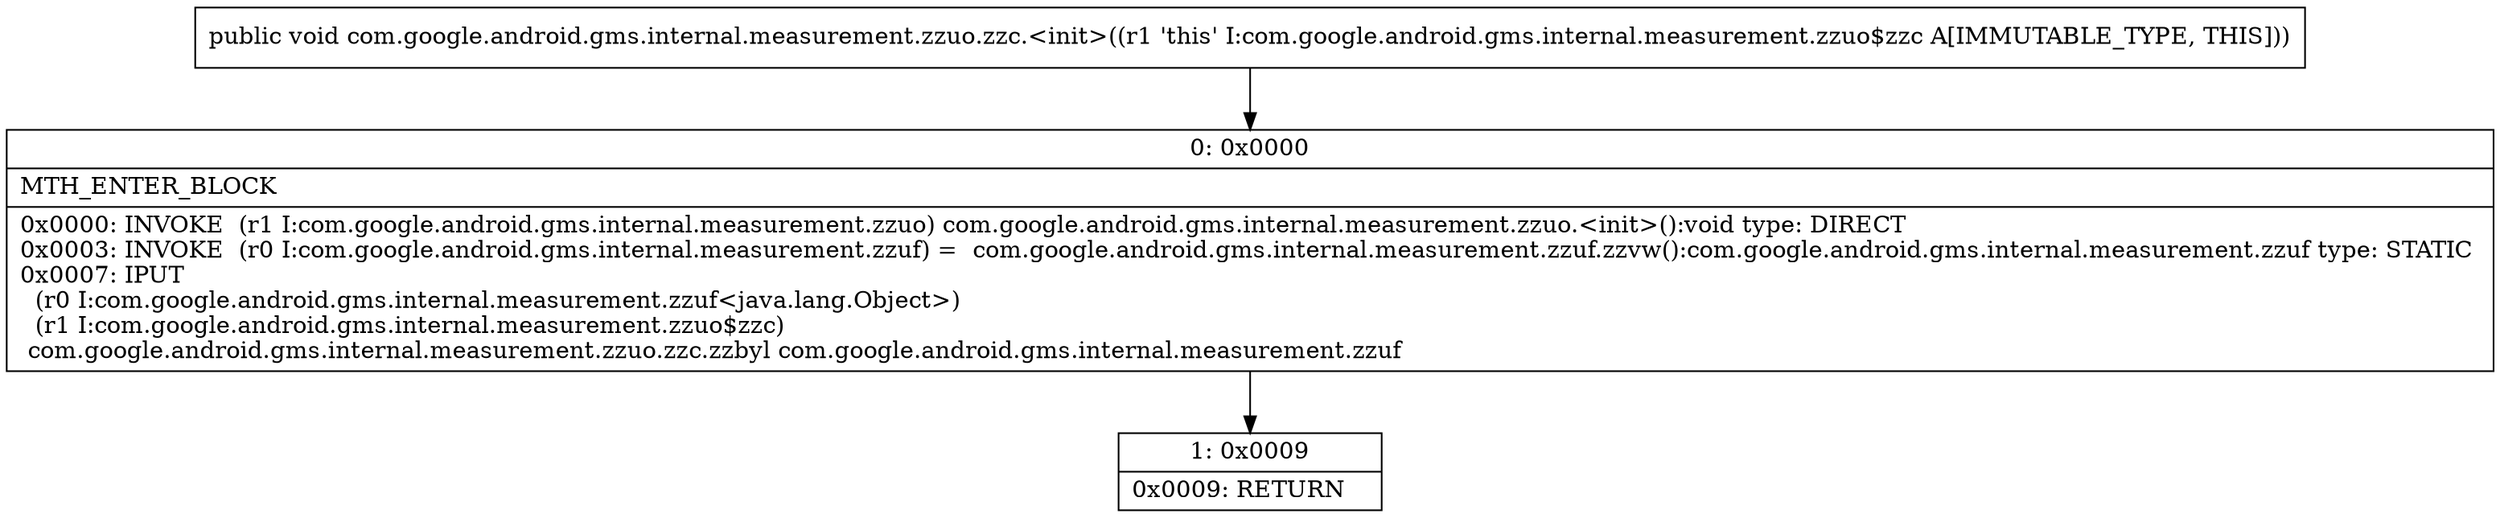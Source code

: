 digraph "CFG forcom.google.android.gms.internal.measurement.zzuo.zzc.\<init\>()V" {
Node_0 [shape=record,label="{0\:\ 0x0000|MTH_ENTER_BLOCK\l|0x0000: INVOKE  (r1 I:com.google.android.gms.internal.measurement.zzuo) com.google.android.gms.internal.measurement.zzuo.\<init\>():void type: DIRECT \l0x0003: INVOKE  (r0 I:com.google.android.gms.internal.measurement.zzuf) =  com.google.android.gms.internal.measurement.zzuf.zzvw():com.google.android.gms.internal.measurement.zzuf type: STATIC \l0x0007: IPUT  \l  (r0 I:com.google.android.gms.internal.measurement.zzuf\<java.lang.Object\>)\l  (r1 I:com.google.android.gms.internal.measurement.zzuo$zzc)\l com.google.android.gms.internal.measurement.zzuo.zzc.zzbyl com.google.android.gms.internal.measurement.zzuf \l}"];
Node_1 [shape=record,label="{1\:\ 0x0009|0x0009: RETURN   \l}"];
MethodNode[shape=record,label="{public void com.google.android.gms.internal.measurement.zzuo.zzc.\<init\>((r1 'this' I:com.google.android.gms.internal.measurement.zzuo$zzc A[IMMUTABLE_TYPE, THIS])) }"];
MethodNode -> Node_0;
Node_0 -> Node_1;
}

